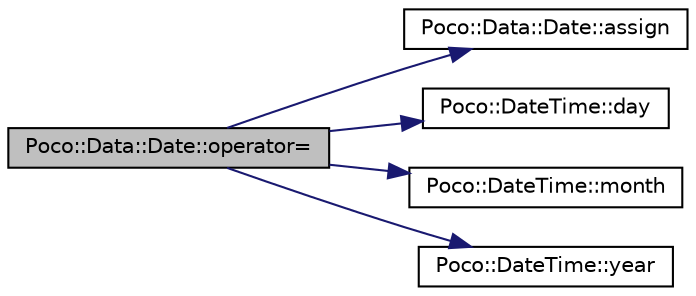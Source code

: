 digraph "Poco::Data::Date::operator="
{
 // LATEX_PDF_SIZE
  edge [fontname="Helvetica",fontsize="10",labelfontname="Helvetica",labelfontsize="10"];
  node [fontname="Helvetica",fontsize="10",shape=record];
  rankdir="LR";
  Node1 [label="Poco::Data::Date::operator=",height=0.2,width=0.4,color="black", fillcolor="grey75", style="filled", fontcolor="black",tooltip="Assignment operator for Date."];
  Node1 -> Node2 [color="midnightblue",fontsize="10",style="solid",fontname="Helvetica"];
  Node2 [label="Poco::Data::Date::assign",height=0.2,width=0.4,color="black", fillcolor="white", style="filled",URL="$classPoco_1_1Data_1_1Date.html#af6ed05a480ff3a3fdfa143ef5cdf5c2e",tooltip="Returns the day."];
  Node1 -> Node3 [color="midnightblue",fontsize="10",style="solid",fontname="Helvetica"];
  Node3 [label="Poco::DateTime::day",height=0.2,width=0.4,color="black", fillcolor="white", style="filled",URL="$classPoco_1_1DateTime.html#a5e7e9a650f652015def2e63dec6f2c45",tooltip=" "];
  Node1 -> Node4 [color="midnightblue",fontsize="10",style="solid",fontname="Helvetica"];
  Node4 [label="Poco::DateTime::month",height=0.2,width=0.4,color="black", fillcolor="white", style="filled",URL="$classPoco_1_1DateTime.html#ae4c8b4732c1cecfca350d86741d97ecf",tooltip="Returns the year."];
  Node1 -> Node5 [color="midnightblue",fontsize="10",style="solid",fontname="Helvetica"];
  Node5 [label="Poco::DateTime::year",height=0.2,width=0.4,color="black", fillcolor="white", style="filled",URL="$classPoco_1_1DateTime.html#acbaa48137150a0cb522903eee4599df8",tooltip="Swaps the DateTime with another one."];
}
